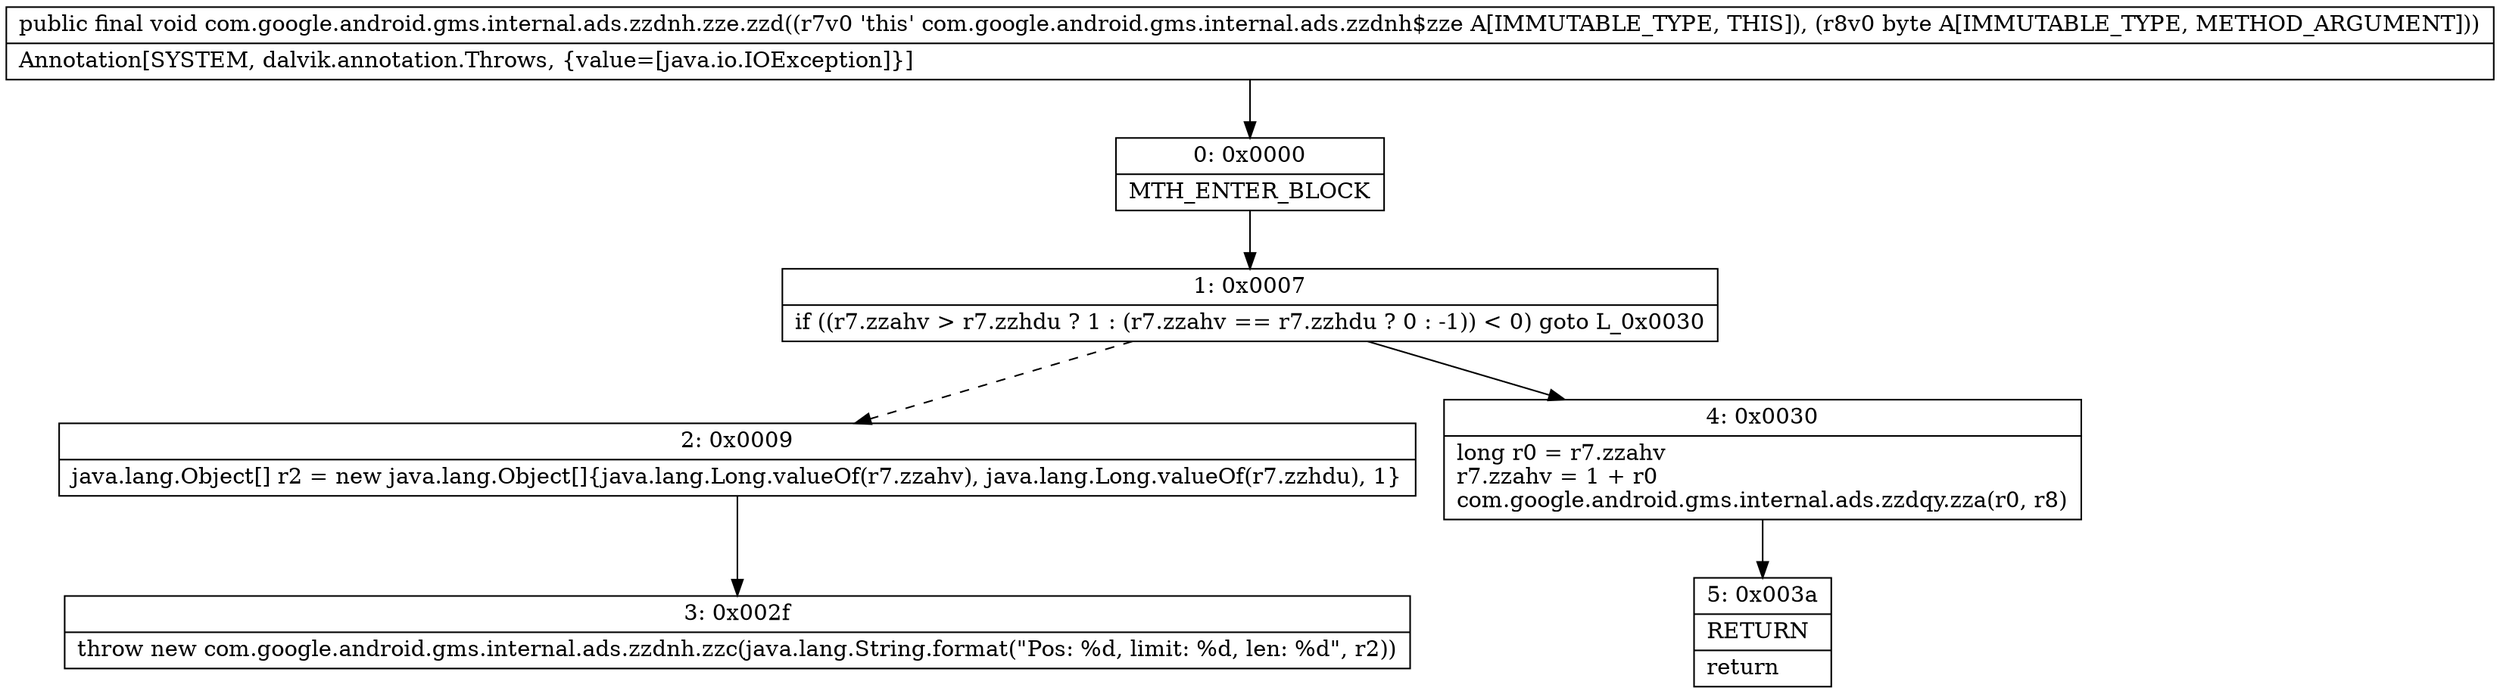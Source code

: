 digraph "CFG forcom.google.android.gms.internal.ads.zzdnh.zze.zzd(B)V" {
Node_0 [shape=record,label="{0\:\ 0x0000|MTH_ENTER_BLOCK\l}"];
Node_1 [shape=record,label="{1\:\ 0x0007|if ((r7.zzahv \> r7.zzhdu ? 1 : (r7.zzahv == r7.zzhdu ? 0 : \-1)) \< 0) goto L_0x0030\l}"];
Node_2 [shape=record,label="{2\:\ 0x0009|java.lang.Object[] r2 = new java.lang.Object[]\{java.lang.Long.valueOf(r7.zzahv), java.lang.Long.valueOf(r7.zzhdu), 1\}\l}"];
Node_3 [shape=record,label="{3\:\ 0x002f|throw new com.google.android.gms.internal.ads.zzdnh.zzc(java.lang.String.format(\"Pos: %d, limit: %d, len: %d\", r2))\l}"];
Node_4 [shape=record,label="{4\:\ 0x0030|long r0 = r7.zzahv\lr7.zzahv = 1 + r0\lcom.google.android.gms.internal.ads.zzdqy.zza(r0, r8)\l}"];
Node_5 [shape=record,label="{5\:\ 0x003a|RETURN\l|return\l}"];
MethodNode[shape=record,label="{public final void com.google.android.gms.internal.ads.zzdnh.zze.zzd((r7v0 'this' com.google.android.gms.internal.ads.zzdnh$zze A[IMMUTABLE_TYPE, THIS]), (r8v0 byte A[IMMUTABLE_TYPE, METHOD_ARGUMENT]))  | Annotation[SYSTEM, dalvik.annotation.Throws, \{value=[java.io.IOException]\}]\l}"];
MethodNode -> Node_0;
Node_0 -> Node_1;
Node_1 -> Node_2[style=dashed];
Node_1 -> Node_4;
Node_2 -> Node_3;
Node_4 -> Node_5;
}

